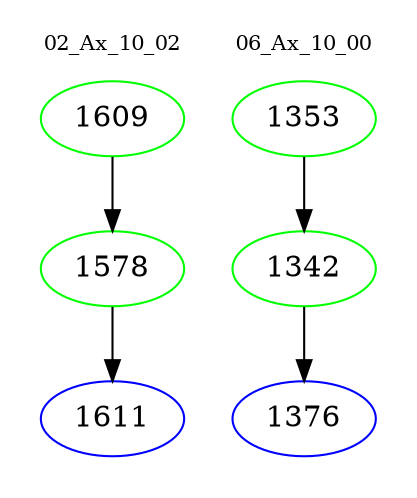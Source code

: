 digraph{
subgraph cluster_0 {
color = white
label = "02_Ax_10_02";
fontsize=10;
T0_1609 [label="1609", color="green"]
T0_1609 -> T0_1578 [color="black"]
T0_1578 [label="1578", color="green"]
T0_1578 -> T0_1611 [color="black"]
T0_1611 [label="1611", color="blue"]
}
subgraph cluster_1 {
color = white
label = "06_Ax_10_00";
fontsize=10;
T1_1353 [label="1353", color="green"]
T1_1353 -> T1_1342 [color="black"]
T1_1342 [label="1342", color="green"]
T1_1342 -> T1_1376 [color="black"]
T1_1376 [label="1376", color="blue"]
}
}
